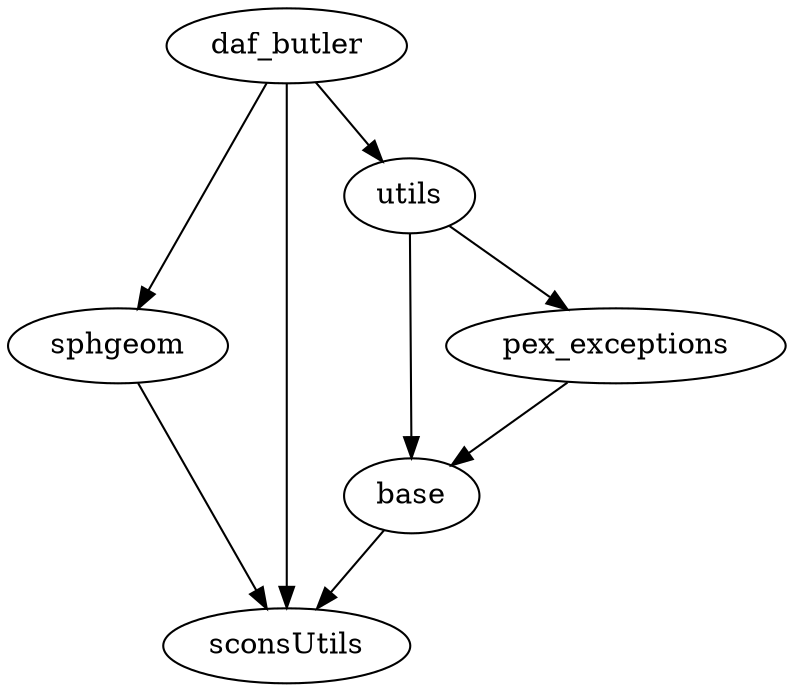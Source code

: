 // Graph for daf_butler
digraph {
	daf_butler
	daf_butler -> sphgeom
	sphgeom
	sphgeom -> sconsUtils
	sconsUtils
	daf_butler -> sconsUtils
	sconsUtils
	daf_butler -> utils
	utils
	utils -> base
	base
	base -> sconsUtils
	sconsUtils
	utils -> pex_exceptions
	pex_exceptions
	pex_exceptions -> base
	base
}

